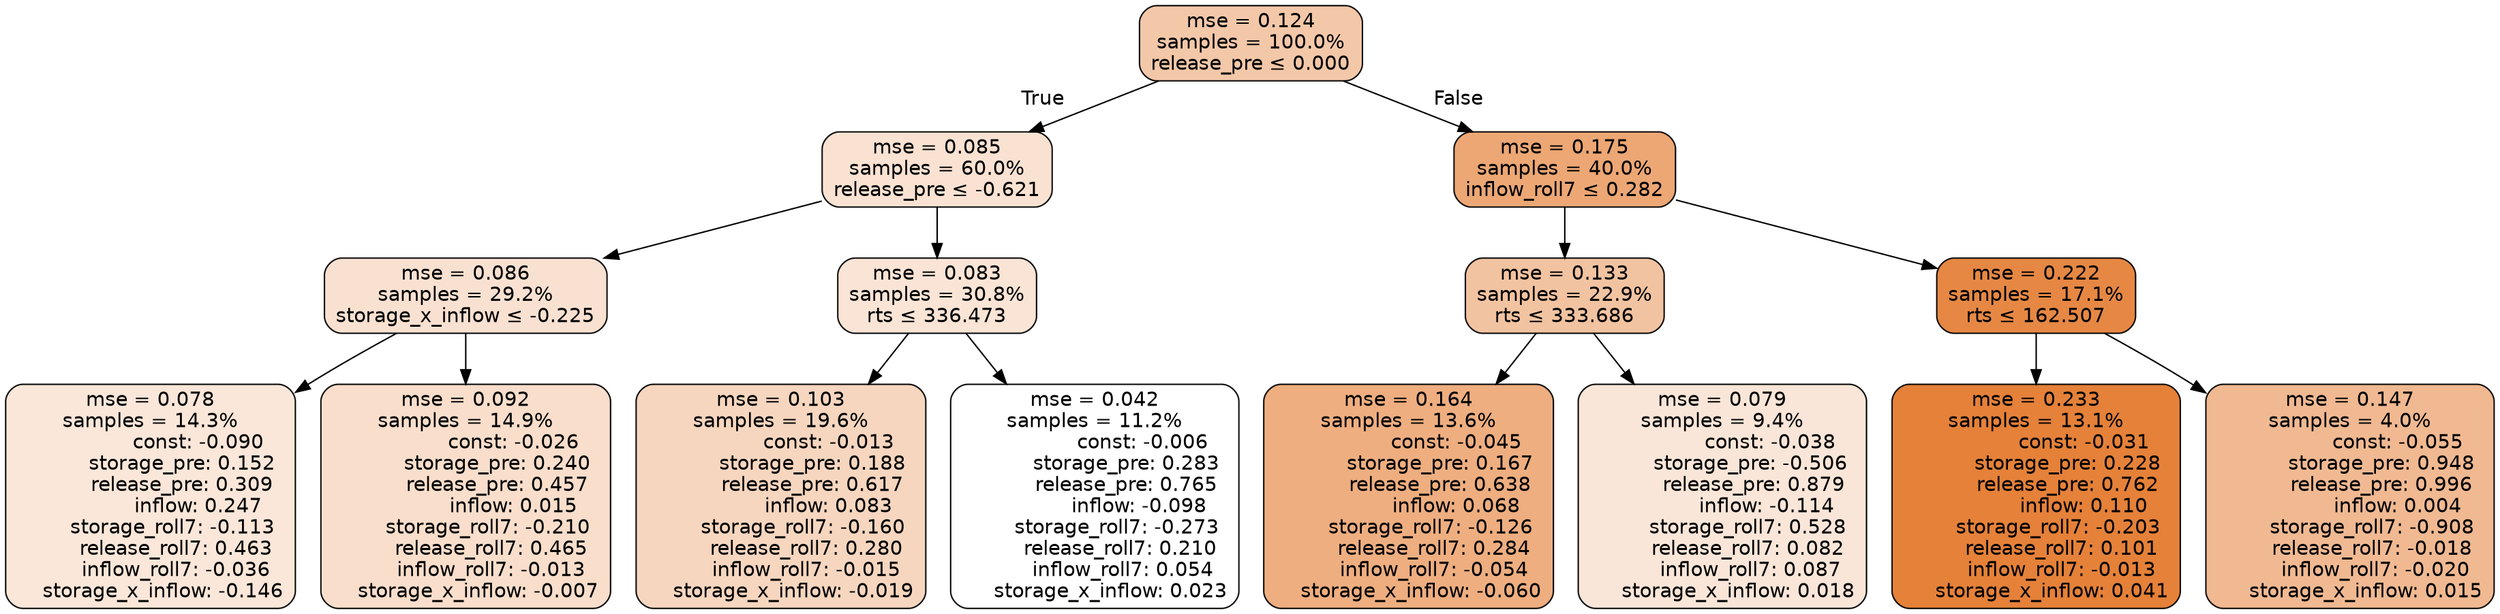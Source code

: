digraph tree {
bgcolor="transparent"
node [shape=rectangle, style="filled, rounded", color="black", fontname=helvetica] ;
edge [fontname=helvetica] ;
	"0" [label="mse = 0.124
samples = 100.0%
release_pre &le; 0.000", fillcolor="#f3c8a9"]
	"1" [label="mse = 0.085
samples = 60.0%
release_pre &le; -0.621", fillcolor="#f9e2d2"]
	"2" [label="mse = 0.086
samples = 29.2%
storage_x_inflow &le; -0.225", fillcolor="#f9e1d1"]
	"3" [label="mse = 0.078
samples = 14.3%
               const: -0.090
          storage_pre: 0.152
          release_pre: 0.309
               inflow: 0.247
       storage_roll7: -0.113
        release_roll7: 0.463
        inflow_roll7: -0.036
    storage_x_inflow: -0.146", fillcolor="#fae7d9"]
	"4" [label="mse = 0.092
samples = 14.9%
               const: -0.026
          storage_pre: 0.240
          release_pre: 0.457
               inflow: 0.015
       storage_roll7: -0.210
        release_roll7: 0.465
        inflow_roll7: -0.013
    storage_x_inflow: -0.007", fillcolor="#f8decb"]
	"5" [label="mse = 0.083
samples = 30.8%
rts &le; 336.473", fillcolor="#f9e4d5"]
	"6" [label="mse = 0.103
samples = 19.6%
               const: -0.013
          storage_pre: 0.188
          release_pre: 0.617
               inflow: 0.083
       storage_roll7: -0.160
        release_roll7: 0.280
        inflow_roll7: -0.015
    storage_x_inflow: -0.019", fillcolor="#f6d6bf"]
	"7" [label="mse = 0.042
samples = 11.2%
               const: -0.006
          storage_pre: 0.283
          release_pre: 0.765
              inflow: -0.098
       storage_roll7: -0.273
        release_roll7: 0.210
         inflow_roll7: 0.054
     storage_x_inflow: 0.023", fillcolor="#ffffff"]
	"8" [label="mse = 0.175
samples = 40.0%
inflow_roll7 &le; 0.282", fillcolor="#eca774"]
	"9" [label="mse = 0.133
samples = 22.9%
rts &le; 333.686", fillcolor="#f2c3a1"]
	"10" [label="mse = 0.164
samples = 13.6%
               const: -0.045
          storage_pre: 0.167
          release_pre: 0.638
               inflow: 0.068
       storage_roll7: -0.126
        release_roll7: 0.284
        inflow_roll7: -0.054
    storage_x_inflow: -0.060", fillcolor="#eeae80"]
	"11" [label="mse = 0.079
samples = 9.4%
               const: -0.038
         storage_pre: -0.506
          release_pre: 0.879
              inflow: -0.114
        storage_roll7: 0.528
        release_roll7: 0.082
         inflow_roll7: 0.087
     storage_x_inflow: 0.018", fillcolor="#f9e6d8"]
	"12" [label="mse = 0.222
samples = 17.1%
rts &le; 162.507", fillcolor="#e68844"]
	"13" [label="mse = 0.233
samples = 13.1%
               const: -0.031
          storage_pre: 0.228
          release_pre: 0.762
               inflow: 0.110
       storage_roll7: -0.203
        release_roll7: 0.101
        inflow_roll7: -0.013
     storage_x_inflow: 0.041", fillcolor="#e58139"]
	"14" [label="mse = 0.147
samples = 4.0%
               const: -0.055
          storage_pre: 0.948
          release_pre: 0.996
               inflow: 0.004
       storage_roll7: -0.908
       release_roll7: -0.018
        inflow_roll7: -0.020
     storage_x_inflow: 0.015", fillcolor="#f0b992"]

	"0" -> "1" [labeldistance=2.5, labelangle=45, headlabel="True"]
	"1" -> "2"
	"2" -> "3"
	"2" -> "4"
	"1" -> "5"
	"5" -> "6"
	"5" -> "7"
	"0" -> "8" [labeldistance=2.5, labelangle=-45, headlabel="False"]
	"8" -> "9"
	"9" -> "10"
	"9" -> "11"
	"8" -> "12"
	"12" -> "13"
	"12" -> "14"
}